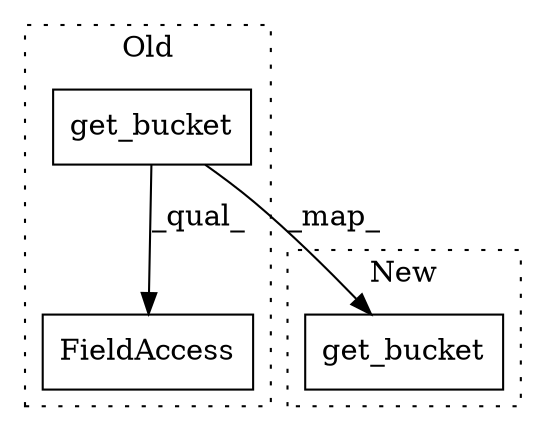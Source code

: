 digraph G {
subgraph cluster0 {
1 [label="get_bucket" a="32" s="2689" l="12" shape="box"];
3 [label="FieldAccess" a="22" s="2684" l="22" shape="box"];
label = "Old";
style="dotted";
}
subgraph cluster1 {
2 [label="get_bucket" a="32" s="2729" l="12" shape="box"];
label = "New";
style="dotted";
}
1 -> 2 [label="_map_"];
1 -> 3 [label="_qual_"];
}
